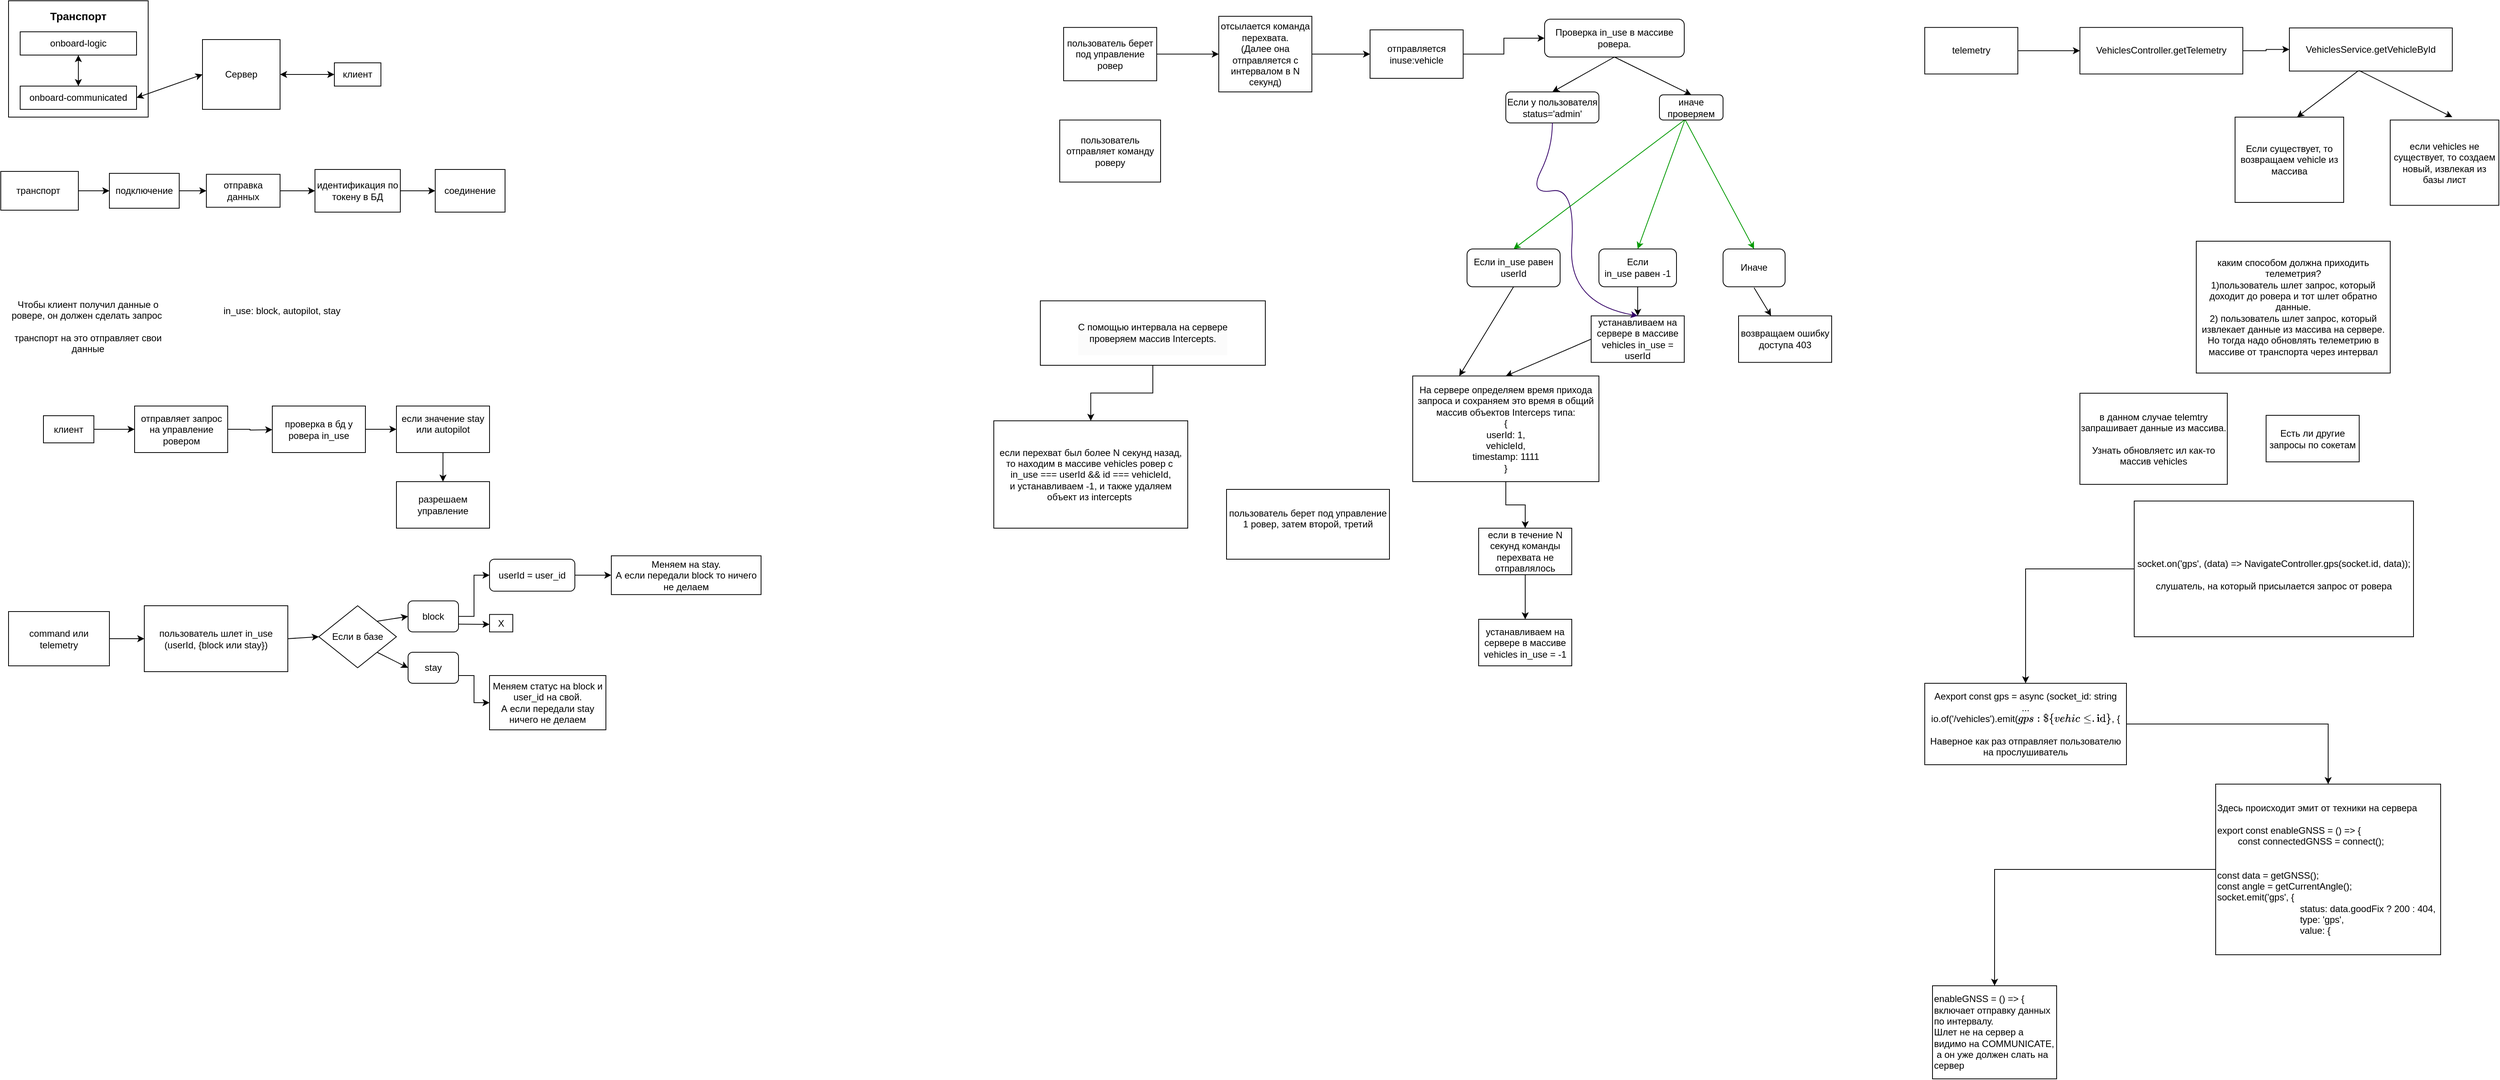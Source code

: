 <mxfile version="24.2.1" type="github">
  <diagram name="Страница — 1" id="PDdaQzykBOreic6AAFiH">
    <mxGraphModel dx="1593" dy="870" grid="1" gridSize="10" guides="1" tooltips="1" connect="1" arrows="1" fold="1" page="1" pageScale="1" pageWidth="827" pageHeight="1169" math="0" shadow="0">
      <root>
        <mxCell id="0" />
        <mxCell id="1" parent="0" />
        <mxCell id="KFAvze0ehvl6uoNBKwx2-3" value="" style="rounded=0;whiteSpace=wrap;html=1;" parent="1" vertex="1">
          <mxGeometry x="50" y="20" width="180" height="150" as="geometry" />
        </mxCell>
        <mxCell id="KFAvze0ehvl6uoNBKwx2-1" value="onboard-logic" style="rounded=0;whiteSpace=wrap;html=1;" parent="1" vertex="1">
          <mxGeometry x="65" y="60" width="150" height="30" as="geometry" />
        </mxCell>
        <mxCell id="KFAvze0ehvl6uoNBKwx2-2" value="onboard-communicated" style="rounded=0;whiteSpace=wrap;html=1;" parent="1" vertex="1">
          <mxGeometry x="65" y="130" width="150" height="30" as="geometry" />
        </mxCell>
        <mxCell id="KFAvze0ehvl6uoNBKwx2-5" value="" style="endArrow=classic;startArrow=classic;html=1;rounded=0;entryX=0.5;entryY=1;entryDx=0;entryDy=0;exitX=0.5;exitY=0;exitDx=0;exitDy=0;" parent="1" source="KFAvze0ehvl6uoNBKwx2-2" target="KFAvze0ehvl6uoNBKwx2-1" edge="1">
          <mxGeometry width="50" height="50" relative="1" as="geometry">
            <mxPoint x="360" y="230" as="sourcePoint" />
            <mxPoint x="410" y="180" as="targetPoint" />
          </mxGeometry>
        </mxCell>
        <mxCell id="KFAvze0ehvl6uoNBKwx2-7" value="Сервер" style="rounded=0;whiteSpace=wrap;html=1;" parent="1" vertex="1">
          <mxGeometry x="300" y="70" width="100" height="90" as="geometry" />
        </mxCell>
        <mxCell id="KFAvze0ehvl6uoNBKwx2-8" value="клиент" style="whiteSpace=wrap;html=1;rounded=0;" parent="1" vertex="1">
          <mxGeometry x="470" y="100" width="60" height="30" as="geometry" />
        </mxCell>
        <mxCell id="KFAvze0ehvl6uoNBKwx2-11" value="" style="endArrow=classic;startArrow=classic;html=1;rounded=0;entryX=0;entryY=0.5;entryDx=0;entryDy=0;exitX=1;exitY=0.5;exitDx=0;exitDy=0;" parent="1" source="KFAvze0ehvl6uoNBKwx2-7" target="KFAvze0ehvl6uoNBKwx2-8" edge="1">
          <mxGeometry width="50" height="50" relative="1" as="geometry">
            <mxPoint x="360" y="230" as="sourcePoint" />
            <mxPoint x="410" y="180" as="targetPoint" />
          </mxGeometry>
        </mxCell>
        <mxCell id="KFAvze0ehvl6uoNBKwx2-12" value="" style="endArrow=classic;startArrow=classic;html=1;rounded=0;exitX=1;exitY=0.5;exitDx=0;exitDy=0;entryX=0;entryY=0.5;entryDx=0;entryDy=0;" parent="1" source="KFAvze0ehvl6uoNBKwx2-2" target="KFAvze0ehvl6uoNBKwx2-7" edge="1">
          <mxGeometry width="50" height="50" relative="1" as="geometry">
            <mxPoint x="360" y="230" as="sourcePoint" />
            <mxPoint x="410" y="180" as="targetPoint" />
          </mxGeometry>
        </mxCell>
        <mxCell id="KFAvze0ehvl6uoNBKwx2-16" value="" style="edgeStyle=orthogonalEdgeStyle;rounded=0;orthogonalLoop=1;jettySize=auto;html=1;" parent="1" source="KFAvze0ehvl6uoNBKwx2-13" target="KFAvze0ehvl6uoNBKwx2-15" edge="1">
          <mxGeometry relative="1" as="geometry" />
        </mxCell>
        <mxCell id="KFAvze0ehvl6uoNBKwx2-13" value="транспорт&amp;nbsp;" style="rounded=0;whiteSpace=wrap;html=1;" parent="1" vertex="1">
          <mxGeometry x="40" y="240" width="100" height="50" as="geometry" />
        </mxCell>
        <mxCell id="KFAvze0ehvl6uoNBKwx2-14" value="Транспорт" style="text;html=1;align=center;verticalAlign=middle;whiteSpace=wrap;rounded=0;fontStyle=1;fontSize=14;" parent="1" vertex="1">
          <mxGeometry x="105" y="25" width="70" height="30" as="geometry" />
        </mxCell>
        <mxCell id="KFAvze0ehvl6uoNBKwx2-18" value="" style="edgeStyle=orthogonalEdgeStyle;rounded=0;orthogonalLoop=1;jettySize=auto;html=1;" parent="1" source="KFAvze0ehvl6uoNBKwx2-15" target="KFAvze0ehvl6uoNBKwx2-17" edge="1">
          <mxGeometry relative="1" as="geometry" />
        </mxCell>
        <mxCell id="KFAvze0ehvl6uoNBKwx2-15" value="подключение" style="whiteSpace=wrap;html=1;rounded=0;" parent="1" vertex="1">
          <mxGeometry x="180" y="242.5" width="90" height="45" as="geometry" />
        </mxCell>
        <mxCell id="KFAvze0ehvl6uoNBKwx2-20" value="" style="edgeStyle=orthogonalEdgeStyle;rounded=0;orthogonalLoop=1;jettySize=auto;html=1;" parent="1" source="KFAvze0ehvl6uoNBKwx2-17" target="KFAvze0ehvl6uoNBKwx2-19" edge="1">
          <mxGeometry relative="1" as="geometry" />
        </mxCell>
        <mxCell id="KFAvze0ehvl6uoNBKwx2-17" value="отправка данных" style="whiteSpace=wrap;html=1;rounded=0;" parent="1" vertex="1">
          <mxGeometry x="305" y="243.75" width="95" height="42.5" as="geometry" />
        </mxCell>
        <mxCell id="KFAvze0ehvl6uoNBKwx2-22" value="" style="edgeStyle=orthogonalEdgeStyle;rounded=0;orthogonalLoop=1;jettySize=auto;html=1;" parent="1" source="KFAvze0ehvl6uoNBKwx2-19" target="KFAvze0ehvl6uoNBKwx2-21" edge="1">
          <mxGeometry relative="1" as="geometry" />
        </mxCell>
        <mxCell id="KFAvze0ehvl6uoNBKwx2-19" value="идентификация по токену в БД" style="whiteSpace=wrap;html=1;rounded=0;" parent="1" vertex="1">
          <mxGeometry x="445" y="237.5" width="110" height="55" as="geometry" />
        </mxCell>
        <mxCell id="KFAvze0ehvl6uoNBKwx2-21" value="соединение" style="whiteSpace=wrap;html=1;rounded=0;" parent="1" vertex="1">
          <mxGeometry x="600" y="237.5" width="90" height="55" as="geometry" />
        </mxCell>
        <mxCell id="KFAvze0ehvl6uoNBKwx2-24" value="Чтобы клиент получил данные о ровере, он должен сделать запрос&amp;nbsp;&lt;div&gt;&lt;br&gt;&lt;/div&gt;&lt;div&gt;транспорт на это отправляет свои данные&lt;/div&gt;" style="text;html=1;align=center;verticalAlign=middle;whiteSpace=wrap;rounded=0;" parent="1" vertex="1">
          <mxGeometry x="40" y="390" width="225" height="100" as="geometry" />
        </mxCell>
        <mxCell id="KFAvze0ehvl6uoNBKwx2-27" value="in_use: block, autopilot, stay" style="text;html=1;align=center;verticalAlign=middle;whiteSpace=wrap;rounded=0;" parent="1" vertex="1">
          <mxGeometry x="280" y="400" width="245" height="40" as="geometry" />
        </mxCell>
        <mxCell id="KFAvze0ehvl6uoNBKwx2-32" value="" style="edgeStyle=orthogonalEdgeStyle;rounded=0;orthogonalLoop=1;jettySize=auto;html=1;" parent="1" source="KFAvze0ehvl6uoNBKwx2-30" target="KFAvze0ehvl6uoNBKwx2-31" edge="1">
          <mxGeometry relative="1" as="geometry" />
        </mxCell>
        <mxCell id="KFAvze0ehvl6uoNBKwx2-30" value="клиент" style="rounded=0;whiteSpace=wrap;html=1;" parent="1" vertex="1">
          <mxGeometry x="95" y="555" width="65" height="35" as="geometry" />
        </mxCell>
        <mxCell id="KFAvze0ehvl6uoNBKwx2-36" value="" style="edgeStyle=orthogonalEdgeStyle;rounded=0;orthogonalLoop=1;jettySize=auto;html=1;" parent="1" source="KFAvze0ehvl6uoNBKwx2-31" edge="1">
          <mxGeometry relative="1" as="geometry">
            <mxPoint x="390" y="573" as="targetPoint" />
          </mxGeometry>
        </mxCell>
        <mxCell id="KFAvze0ehvl6uoNBKwx2-31" value="отправляет запрос на управление ровером" style="whiteSpace=wrap;html=1;rounded=0;" parent="1" vertex="1">
          <mxGeometry x="212.5" y="542.5" width="120" height="60" as="geometry" />
        </mxCell>
        <mxCell id="KFAvze0ehvl6uoNBKwx2-38" value="" style="edgeStyle=orthogonalEdgeStyle;rounded=0;orthogonalLoop=1;jettySize=auto;html=1;" parent="1" source="KFAvze0ehvl6uoNBKwx2-37" edge="1">
          <mxGeometry relative="1" as="geometry">
            <mxPoint x="550" y="572.5" as="targetPoint" />
          </mxGeometry>
        </mxCell>
        <mxCell id="KFAvze0ehvl6uoNBKwx2-37" value="проверка в бд у ровера in_use" style="whiteSpace=wrap;html=1;rounded=0;" parent="1" vertex="1">
          <mxGeometry x="390" y="542.5" width="120" height="60" as="geometry" />
        </mxCell>
        <mxCell id="KFAvze0ehvl6uoNBKwx2-41" value="" style="edgeStyle=orthogonalEdgeStyle;rounded=0;orthogonalLoop=1;jettySize=auto;html=1;" parent="1" source="KFAvze0ehvl6uoNBKwx2-39" target="KFAvze0ehvl6uoNBKwx2-40" edge="1">
          <mxGeometry relative="1" as="geometry" />
        </mxCell>
        <mxCell id="KFAvze0ehvl6uoNBKwx2-39" value="&#xa;&lt;span style=&quot;color: rgb(0, 0, 0); font-family: Helvetica; font-size: 12px; font-style: normal; font-variant-ligatures: normal; font-variant-caps: normal; font-weight: 400; letter-spacing: normal; orphans: 2; text-align: center; text-indent: 0px; text-transform: none; widows: 2; word-spacing: 0px; -webkit-text-stroke-width: 0px; white-space: normal; background-color: rgb(251, 251, 251); text-decoration-thickness: initial; text-decoration-style: initial; text-decoration-color: initial; display: inline !important; float: none;&quot;&gt;если значение stay или autopilot&lt;/span&gt;&#xa;&#xa;" style="rounded=0;whiteSpace=wrap;html=1;" parent="1" vertex="1">
          <mxGeometry x="550" y="542.5" width="120" height="60" as="geometry" />
        </mxCell>
        <mxCell id="KFAvze0ehvl6uoNBKwx2-40" value="разрешаем управление" style="whiteSpace=wrap;html=1;rounded=0;" parent="1" vertex="1">
          <mxGeometry x="550" y="640" width="120" height="60" as="geometry" />
        </mxCell>
        <mxCell id="KFAvze0ehvl6uoNBKwx2-45" value="" style="edgeStyle=orthogonalEdgeStyle;rounded=0;orthogonalLoop=1;jettySize=auto;html=1;" parent="1" source="KFAvze0ehvl6uoNBKwx2-43" target="KFAvze0ehvl6uoNBKwx2-44" edge="1">
          <mxGeometry relative="1" as="geometry" />
        </mxCell>
        <mxCell id="KFAvze0ehvl6uoNBKwx2-43" value="command или telemetry" style="rounded=0;whiteSpace=wrap;html=1;" parent="1" vertex="1">
          <mxGeometry x="50" y="807.5" width="130" height="70" as="geometry" />
        </mxCell>
        <mxCell id="KFAvze0ehvl6uoNBKwx2-44" value="пользователь шлет in_use (userId, {block или stay})" style="whiteSpace=wrap;html=1;rounded=0;" parent="1" vertex="1">
          <mxGeometry x="225" y="800" width="185" height="85" as="geometry" />
        </mxCell>
        <mxCell id="KFAvze0ehvl6uoNBKwx2-47" value="stay" style="rounded=1;whiteSpace=wrap;html=1;" parent="1" vertex="1">
          <mxGeometry x="565" y="860" width="65" height="40" as="geometry" />
        </mxCell>
        <mxCell id="KFAvze0ehvl6uoNBKwx2-55" style="edgeStyle=orthogonalEdgeStyle;rounded=0;orthogonalLoop=1;jettySize=auto;html=1;entryX=0;entryY=0.5;entryDx=0;entryDy=0;" parent="1" source="KFAvze0ehvl6uoNBKwx2-48" target="KFAvze0ehvl6uoNBKwx2-62" edge="1">
          <mxGeometry relative="1" as="geometry">
            <mxPoint x="660" y="813.75" as="targetPoint" />
          </mxGeometry>
        </mxCell>
        <mxCell id="KFAvze0ehvl6uoNBKwx2-48" value="block" style="rounded=1;whiteSpace=wrap;html=1;" parent="1" vertex="1">
          <mxGeometry x="565" y="793.75" width="65" height="40" as="geometry" />
        </mxCell>
        <mxCell id="KFAvze0ehvl6uoNBKwx2-50" value="" style="endArrow=classic;html=1;rounded=0;entryX=0;entryY=0.5;entryDx=0;entryDy=0;exitX=1;exitY=0;exitDx=0;exitDy=0;" parent="1" source="KFAvze0ehvl6uoNBKwx2-60" target="KFAvze0ehvl6uoNBKwx2-48" edge="1">
          <mxGeometry width="50" height="50" relative="1" as="geometry">
            <mxPoint x="520" y="790" as="sourcePoint" />
            <mxPoint x="520" y="921.25" as="targetPoint" />
          </mxGeometry>
        </mxCell>
        <mxCell id="KFAvze0ehvl6uoNBKwx2-51" value="" style="endArrow=classic;html=1;rounded=0;entryX=0;entryY=0.5;entryDx=0;entryDy=0;exitX=1;exitY=1;exitDx=0;exitDy=0;" parent="1" source="KFAvze0ehvl6uoNBKwx2-60" target="KFAvze0ehvl6uoNBKwx2-47" edge="1">
          <mxGeometry width="50" height="50" relative="1" as="geometry">
            <mxPoint x="530" y="841.25" as="sourcePoint" />
            <mxPoint x="575" y="824.25" as="targetPoint" />
          </mxGeometry>
        </mxCell>
        <mxCell id="KFAvze0ehvl6uoNBKwx2-57" value="Меняем статус на block и user_id на свой.&lt;div&gt;А если передали stay ничего не делаем&lt;/div&gt;" style="rounded=0;whiteSpace=wrap;html=1;" parent="1" vertex="1">
          <mxGeometry x="670" y="890" width="150" height="70" as="geometry" />
        </mxCell>
        <mxCell id="KFAvze0ehvl6uoNBKwx2-58" style="edgeStyle=orthogonalEdgeStyle;rounded=0;orthogonalLoop=1;jettySize=auto;html=1;entryX=0;entryY=0.5;entryDx=0;entryDy=0;exitX=1;exitY=0.75;exitDx=0;exitDy=0;" parent="1" source="KFAvze0ehvl6uoNBKwx2-47" target="KFAvze0ehvl6uoNBKwx2-57" edge="1">
          <mxGeometry relative="1" as="geometry">
            <mxPoint x="710" y="880" as="sourcePoint" />
          </mxGeometry>
        </mxCell>
        <mxCell id="KFAvze0ehvl6uoNBKwx2-60" value="Если в базе" style="rhombus;whiteSpace=wrap;html=1;" parent="1" vertex="1">
          <mxGeometry x="450" y="800" width="100" height="80" as="geometry" />
        </mxCell>
        <mxCell id="KFAvze0ehvl6uoNBKwx2-61" value="" style="endArrow=classic;html=1;rounded=0;exitX=1;exitY=0.5;exitDx=0;exitDy=0;entryX=0;entryY=0.5;entryDx=0;entryDy=0;" parent="1" source="KFAvze0ehvl6uoNBKwx2-44" target="KFAvze0ehvl6uoNBKwx2-60" edge="1">
          <mxGeometry width="50" height="50" relative="1" as="geometry">
            <mxPoint x="500" y="880" as="sourcePoint" />
            <mxPoint x="550" y="830" as="targetPoint" />
          </mxGeometry>
        </mxCell>
        <mxCell id="KFAvze0ehvl6uoNBKwx2-72" value="" style="edgeStyle=orthogonalEdgeStyle;rounded=0;orthogonalLoop=1;jettySize=auto;html=1;" parent="1" source="KFAvze0ehvl6uoNBKwx2-62" target="KFAvze0ehvl6uoNBKwx2-71" edge="1">
          <mxGeometry relative="1" as="geometry" />
        </mxCell>
        <mxCell id="KFAvze0ehvl6uoNBKwx2-62" value="userId = user_id" style="rounded=1;whiteSpace=wrap;html=1;" parent="1" vertex="1">
          <mxGeometry x="670" y="740" width="110" height="41.25" as="geometry" />
        </mxCell>
        <mxCell id="KFAvze0ehvl6uoNBKwx2-67" value="" style="endArrow=classic;html=1;rounded=0;exitX=1;exitY=0.75;exitDx=0;exitDy=0;" parent="1" source="KFAvze0ehvl6uoNBKwx2-48" edge="1">
          <mxGeometry width="50" height="50" relative="1" as="geometry">
            <mxPoint x="500" y="880" as="sourcePoint" />
            <mxPoint x="670" y="824" as="targetPoint" />
          </mxGeometry>
        </mxCell>
        <mxCell id="KFAvze0ehvl6uoNBKwx2-68" value="X" style="rounded=0;whiteSpace=wrap;html=1;" parent="1" vertex="1">
          <mxGeometry x="670" y="811.25" width="30" height="22.5" as="geometry" />
        </mxCell>
        <mxCell id="KFAvze0ehvl6uoNBKwx2-71" value="Меняем на stay.&lt;div&gt;А если передали block то ничего не делаем&lt;/div&gt;" style="rounded=0;whiteSpace=wrap;html=1;" parent="1" vertex="1">
          <mxGeometry x="827" y="735.63" width="193" height="50" as="geometry" />
        </mxCell>
        <mxCell id="9auZhLa56EZGkthZAqke-3" value="" style="edgeStyle=orthogonalEdgeStyle;rounded=0;orthogonalLoop=1;jettySize=auto;html=1;entryX=0;entryY=0.5;entryDx=0;entryDy=0;" parent="1" source="9auZhLa56EZGkthZAqke-1" target="9auZhLa56EZGkthZAqke-12" edge="1">
          <mxGeometry relative="1" as="geometry">
            <mxPoint x="1560" y="32.5" as="targetPoint" />
          </mxGeometry>
        </mxCell>
        <mxCell id="9auZhLa56EZGkthZAqke-1" value="пользователь берет под управление ровер" style="rounded=0;whiteSpace=wrap;html=1;" parent="1" vertex="1">
          <mxGeometry x="1410" y="54.38" width="120" height="68.75" as="geometry" />
        </mxCell>
        <mxCell id="9auZhLa56EZGkthZAqke-5" value="" style="edgeStyle=orthogonalEdgeStyle;rounded=0;orthogonalLoop=1;jettySize=auto;html=1;" parent="1" source="9auZhLa56EZGkthZAqke-2" target="9auZhLa56EZGkthZAqke-15" edge="1">
          <mxGeometry relative="1" as="geometry">
            <mxPoint x="1970" y="88.5" as="targetPoint" />
          </mxGeometry>
        </mxCell>
        <mxCell id="9auZhLa56EZGkthZAqke-2" value="отправляется inuse:vehicle" style="whiteSpace=wrap;html=1;rounded=0;" parent="1" vertex="1">
          <mxGeometry x="1805" y="57.5" width="120" height="62.5" as="geometry" />
        </mxCell>
        <mxCell id="9auZhLa56EZGkthZAqke-12" value="отсылается команда перехвата.&lt;div&gt;(Далее она отправляется с интервалом&amp;nbsp;&lt;span style=&quot;background-color: initial;&quot;&gt;в N секунд&lt;/span&gt;&lt;span style=&quot;background-color: initial;&quot;&gt;)&lt;/span&gt;&lt;/div&gt;" style="rounded=0;whiteSpace=wrap;html=1;" parent="1" vertex="1">
          <mxGeometry x="1610" y="40" width="120" height="97.5" as="geometry" />
        </mxCell>
        <mxCell id="9auZhLa56EZGkthZAqke-14" value="" style="endArrow=classic;html=1;rounded=0;exitX=1;exitY=0.5;exitDx=0;exitDy=0;entryX=0;entryY=0.5;entryDx=0;entryDy=0;" parent="1" source="9auZhLa56EZGkthZAqke-12" target="9auZhLa56EZGkthZAqke-2" edge="1">
          <mxGeometry width="50" height="50" relative="1" as="geometry">
            <mxPoint x="1920" y="342.5" as="sourcePoint" />
            <mxPoint x="1970" y="292.5" as="targetPoint" />
          </mxGeometry>
        </mxCell>
        <mxCell id="9auZhLa56EZGkthZAqke-15" value="Проверка in_use в массиве ровера." style="rounded=1;whiteSpace=wrap;html=1;" parent="1" vertex="1">
          <mxGeometry x="2030" y="43.75" width="180" height="48.75" as="geometry" />
        </mxCell>
        <mxCell id="9auZhLa56EZGkthZAqke-16" value="Иначе" style="rounded=1;whiteSpace=wrap;html=1;" parent="1" vertex="1">
          <mxGeometry x="2260" y="340" width="80" height="48.75" as="geometry" />
        </mxCell>
        <mxCell id="9auZhLa56EZGkthZAqke-17" value="Если in_use равен userId" style="rounded=1;whiteSpace=wrap;html=1;" parent="1" vertex="1">
          <mxGeometry x="1930" y="340" width="120" height="48.75" as="geometry" />
        </mxCell>
        <mxCell id="9auZhLa56EZGkthZAqke-18" value="Если in_use&amp;nbsp;равен -1" style="rounded=1;whiteSpace=wrap;html=1;" parent="1" vertex="1">
          <mxGeometry x="2100" y="340" width="100" height="48.75" as="geometry" />
        </mxCell>
        <mxCell id="9auZhLa56EZGkthZAqke-20" value="" style="endArrow=classic;html=1;rounded=0;entryX=0.5;entryY=0;entryDx=0;entryDy=0;exitX=0.402;exitY=0.985;exitDx=0;exitDy=0;exitPerimeter=0;strokeColor=#009900;" parent="1" source="9auZhLa56EZGkthZAqke-41" target="9auZhLa56EZGkthZAqke-18" edge="1">
          <mxGeometry width="50" height="50" relative="1" as="geometry">
            <mxPoint x="2130" y="270" as="sourcePoint" />
            <mxPoint x="1970" y="432.5" as="targetPoint" />
          </mxGeometry>
        </mxCell>
        <mxCell id="9auZhLa56EZGkthZAqke-21" value="" style="endArrow=classic;html=1;rounded=0;entryX=0.5;entryY=0;entryDx=0;entryDy=0;exitX=0.39;exitY=0.923;exitDx=0;exitDy=0;exitPerimeter=0;strokeColor=#009900;" parent="1" source="9auZhLa56EZGkthZAqke-41" target="9auZhLa56EZGkthZAqke-16" edge="1">
          <mxGeometry width="50" height="50" relative="1" as="geometry">
            <mxPoint x="2190" y="280" as="sourcePoint" />
            <mxPoint x="2140" y="302.5" as="targetPoint" />
          </mxGeometry>
        </mxCell>
        <mxCell id="9auZhLa56EZGkthZAqke-22" value="" style="endArrow=classic;html=1;rounded=0;entryX=0.5;entryY=0;entryDx=0;entryDy=0;exitX=0.402;exitY=0.985;exitDx=0;exitDy=0;exitPerimeter=0;strokeColor=#009900;" parent="1" source="9auZhLa56EZGkthZAqke-41" target="9auZhLa56EZGkthZAqke-17" edge="1">
          <mxGeometry width="50" height="50" relative="1" as="geometry">
            <mxPoint x="2060" y="280" as="sourcePoint" />
            <mxPoint x="2250" y="302.5" as="targetPoint" />
          </mxGeometry>
        </mxCell>
        <mxCell id="9auZhLa56EZGkthZAqke-24" value="" style="endArrow=classic;html=1;rounded=0;" parent="1" target="9auZhLa56EZGkthZAqke-25" edge="1">
          <mxGeometry width="50" height="50" relative="1" as="geometry">
            <mxPoint x="2300" y="390" as="sourcePoint" />
            <mxPoint x="2300" y="460" as="targetPoint" />
          </mxGeometry>
        </mxCell>
        <mxCell id="9auZhLa56EZGkthZAqke-25" value="возвращаем ошибку доступа 403" style="rounded=0;whiteSpace=wrap;html=1;" parent="1" vertex="1">
          <mxGeometry x="2280" y="426.25" width="120" height="60" as="geometry" />
        </mxCell>
        <mxCell id="9auZhLa56EZGkthZAqke-26" value="" style="endArrow=classic;html=1;rounded=0;" parent="1" target="9auZhLa56EZGkthZAqke-27" edge="1">
          <mxGeometry width="50" height="50" relative="1" as="geometry">
            <mxPoint x="2150" y="388.75" as="sourcePoint" />
            <mxPoint x="2150" y="458.75" as="targetPoint" />
          </mxGeometry>
        </mxCell>
        <mxCell id="9auZhLa56EZGkthZAqke-27" value="устанавливаем на сервере в массиве vehicles in_use = userId" style="rounded=0;whiteSpace=wrap;html=1;" parent="1" vertex="1">
          <mxGeometry x="2090" y="426.25" width="120" height="60" as="geometry" />
        </mxCell>
        <mxCell id="9auZhLa56EZGkthZAqke-29" value="" style="endArrow=classic;html=1;rounded=0;exitX=0;exitY=0.5;exitDx=0;exitDy=0;entryX=0.5;entryY=0;entryDx=0;entryDy=0;" parent="1" source="9auZhLa56EZGkthZAqke-27" target="9auZhLa56EZGkthZAqke-46" edge="1">
          <mxGeometry width="50" height="50" relative="1" as="geometry">
            <mxPoint x="1990" y="490" as="sourcePoint" />
            <mxPoint x="2038.611" y="502.5" as="targetPoint" />
          </mxGeometry>
        </mxCell>
        <mxCell id="9auZhLa56EZGkthZAqke-33" value="" style="edgeStyle=orthogonalEdgeStyle;rounded=0;orthogonalLoop=1;jettySize=auto;html=1;exitX=0.5;exitY=1;exitDx=0;exitDy=0;" parent="1" source="9auZhLa56EZGkthZAqke-46" target="9auZhLa56EZGkthZAqke-32" edge="1">
          <mxGeometry relative="1" as="geometry">
            <mxPoint x="1990" y="590" as="sourcePoint" />
          </mxGeometry>
        </mxCell>
        <mxCell id="9auZhLa56EZGkthZAqke-31" value="" style="endArrow=classic;html=1;rounded=0;exitX=0.5;exitY=1;exitDx=0;exitDy=0;entryX=0.25;entryY=0;entryDx=0;entryDy=0;" parent="1" source="9auZhLa56EZGkthZAqke-17" target="9auZhLa56EZGkthZAqke-46" edge="1">
          <mxGeometry width="50" height="50" relative="1" as="geometry">
            <mxPoint x="2100" y="466" as="sourcePoint" />
            <mxPoint x="1960" y="470" as="targetPoint" />
          </mxGeometry>
        </mxCell>
        <mxCell id="9auZhLa56EZGkthZAqke-35" value="" style="edgeStyle=orthogonalEdgeStyle;rounded=0;orthogonalLoop=1;jettySize=auto;html=1;entryX=0.5;entryY=0;entryDx=0;entryDy=0;" parent="1" source="9auZhLa56EZGkthZAqke-32" target="9auZhLa56EZGkthZAqke-34" edge="1">
          <mxGeometry relative="1" as="geometry">
            <mxPoint x="1990" y="820" as="targetPoint" />
          </mxGeometry>
        </mxCell>
        <mxCell id="9auZhLa56EZGkthZAqke-32" value="если в течение N секунд команды перехвата не отправлялось" style="whiteSpace=wrap;html=1;rounded=0;" parent="1" vertex="1">
          <mxGeometry x="1945" y="700" width="120" height="60" as="geometry" />
        </mxCell>
        <mxCell id="9auZhLa56EZGkthZAqke-34" value="устанавливаем на сервере в массиве vehicles in_use = -1" style="whiteSpace=wrap;html=1;rounded=0;" parent="1" vertex="1">
          <mxGeometry x="1945" y="817.5" width="120" height="60" as="geometry" />
        </mxCell>
        <mxCell id="9auZhLa56EZGkthZAqke-40" value="Если у пользователя status=&#39;admin&#39;" style="rounded=1;whiteSpace=wrap;html=1;" parent="1" vertex="1">
          <mxGeometry x="1980" y="137.5" width="120" height="40" as="geometry" />
        </mxCell>
        <mxCell id="9auZhLa56EZGkthZAqke-41" value="иначе&lt;br&gt;проверяем" style="rounded=1;whiteSpace=wrap;html=1;" parent="1" vertex="1">
          <mxGeometry x="2178" y="141.25" width="82" height="32.5" as="geometry" />
        </mxCell>
        <mxCell id="9auZhLa56EZGkthZAqke-42" value="" style="curved=1;endArrow=classic;html=1;rounded=0;exitX=0.5;exitY=1;exitDx=0;exitDy=0;entryX=0.5;entryY=0;entryDx=0;entryDy=0;strokeColor=#330066;" parent="1" source="9auZhLa56EZGkthZAqke-40" target="9auZhLa56EZGkthZAqke-27" edge="1">
          <mxGeometry width="50" height="50" relative="1" as="geometry">
            <mxPoint x="2120" y="250" as="sourcePoint" />
            <mxPoint x="2170" y="200" as="targetPoint" />
            <Array as="points">
              <mxPoint x="2040" y="210" />
              <mxPoint x="2010" y="270" />
              <mxPoint x="2070" y="260" />
              <mxPoint x="2060" y="410" />
            </Array>
          </mxGeometry>
        </mxCell>
        <mxCell id="9auZhLa56EZGkthZAqke-43" value="" style="endArrow=classic;html=1;rounded=0;entryX=0.5;entryY=0;entryDx=0;entryDy=0;" parent="1" target="9auZhLa56EZGkthZAqke-41" edge="1">
          <mxGeometry width="50" height="50" relative="1" as="geometry">
            <mxPoint x="2120" y="92.5" as="sourcePoint" />
            <mxPoint x="2140" y="162.5" as="targetPoint" />
          </mxGeometry>
        </mxCell>
        <mxCell id="9auZhLa56EZGkthZAqke-44" value="" style="endArrow=classic;html=1;rounded=0;entryX=0.5;entryY=0;entryDx=0;entryDy=0;exitX=0.5;exitY=1;exitDx=0;exitDy=0;" parent="1" source="9auZhLa56EZGkthZAqke-15" target="9auZhLa56EZGkthZAqke-40" edge="1">
          <mxGeometry width="50" height="50" relative="1" as="geometry">
            <mxPoint x="2130" y="102.5" as="sourcePoint" />
            <mxPoint x="2229" y="151" as="targetPoint" />
          </mxGeometry>
        </mxCell>
        <mxCell id="9auZhLa56EZGkthZAqke-45" value="пользователь отправляет команду роверу" style="rounded=0;whiteSpace=wrap;html=1;" parent="1" vertex="1">
          <mxGeometry x="1405" y="173.75" width="130" height="80" as="geometry" />
        </mxCell>
        <mxCell id="9auZhLa56EZGkthZAqke-46" value="&lt;div&gt;На сервере определяем время прихода запроса и сохраняем это время в общий массив объектов Interceps типа:&lt;/div&gt;&lt;div&gt;&lt;div&gt;{&lt;/div&gt;&lt;div&gt;userId: 1,&lt;/div&gt;&lt;div&gt;vehicleId,&lt;/div&gt;&lt;div&gt;timestamp: 1111&lt;/div&gt;&lt;div&gt;}&lt;/div&gt;&lt;/div&gt;" style="rounded=0;whiteSpace=wrap;html=1;" parent="1" vertex="1">
          <mxGeometry x="1860" y="503.75" width="240" height="136.25" as="geometry" />
        </mxCell>
        <mxCell id="9auZhLa56EZGkthZAqke-51" value="" style="edgeStyle=orthogonalEdgeStyle;rounded=0;orthogonalLoop=1;jettySize=auto;html=1;" parent="1" source="9auZhLa56EZGkthZAqke-48" target="9auZhLa56EZGkthZAqke-50" edge="1">
          <mxGeometry relative="1" as="geometry" />
        </mxCell>
        <mxCell id="9auZhLa56EZGkthZAqke-48" value="&lt;br&gt;&lt;span style=&quot;color: rgb(0, 0, 0); font-family: Helvetica; font-size: 12px; font-style: normal; font-variant-ligatures: normal; font-variant-caps: normal; font-weight: 400; letter-spacing: normal; orphans: 2; text-indent: 0px; text-transform: none; widows: 2; word-spacing: 0px; -webkit-text-stroke-width: 0px; white-space: normal; text-decoration-thickness: initial; text-decoration-style: initial; text-decoration-color: initial; text-align: center; background-color: rgb(251, 251, 251); float: none; display: inline !important;&quot;&gt;С помощью интервала на сервере&lt;/span&gt;&lt;div style=&quot;color: rgb(0, 0, 0); font-family: Helvetica; font-size: 12px; font-style: normal; font-variant-ligatures: normal; font-variant-caps: normal; font-weight: 400; letter-spacing: normal; orphans: 2; text-indent: 0px; text-transform: none; widows: 2; word-spacing: 0px; -webkit-text-stroke-width: 0px; white-space: normal; text-decoration-thickness: initial; text-decoration-style: initial; text-decoration-color: initial; text-align: center; background-color: rgb(251, 251, 251);&quot;&gt;проверяем массив&amp;nbsp;&lt;span style=&quot;background-color: initial;&quot;&gt;Intercepts.&lt;/span&gt;&lt;/div&gt;&lt;div style=&quot;color: rgb(0, 0, 0); font-family: Helvetica; font-size: 12px; font-style: normal; font-variant-ligatures: normal; font-variant-caps: normal; font-weight: 400; letter-spacing: normal; orphans: 2; text-indent: 0px; text-transform: none; widows: 2; word-spacing: 0px; -webkit-text-stroke-width: 0px; white-space: normal; text-decoration-thickness: initial; text-decoration-style: initial; text-decoration-color: initial; text-align: center; background-color: rgb(251, 251, 251);&quot;&gt;&lt;span style=&quot;background-color: initial;&quot;&gt;&lt;br&gt;&lt;/span&gt;&lt;/div&gt;" style="rounded=0;whiteSpace=wrap;html=1;" parent="1" vertex="1">
          <mxGeometry x="1380" y="406.87" width="290" height="83.13" as="geometry" />
        </mxCell>
        <mxCell id="9auZhLa56EZGkthZAqke-50" value="если перехват был более N секунд назад, то находим в массиве vehicles ровер с&amp;nbsp;&lt;div&gt;in_use === userId &amp;amp;&amp;amp; id === vehicleId,&lt;/div&gt;&lt;div&gt;и устанавливаем -1, и также удаляем объект из intercepts&lt;span style=&quot;background-color: initial;&quot;&gt;&amp;nbsp;&lt;/span&gt;&lt;/div&gt;" style="whiteSpace=wrap;html=1;rounded=0;" parent="1" vertex="1">
          <mxGeometry x="1320" y="561.57" width="250" height="138.43" as="geometry" />
        </mxCell>
        <mxCell id="9auZhLa56EZGkthZAqke-52" value="пользователь берет под управление 1 ровер, затем второй, третий&lt;div&gt;&lt;br&gt;&lt;/div&gt;" style="rounded=0;whiteSpace=wrap;html=1;" parent="1" vertex="1">
          <mxGeometry x="1620" y="650" width="210" height="90" as="geometry" />
        </mxCell>
        <mxCell id="dFtadkcdsyIqLcSveW0u-3" value="" style="edgeStyle=orthogonalEdgeStyle;rounded=0;orthogonalLoop=1;jettySize=auto;html=1;" edge="1" parent="1" source="dFtadkcdsyIqLcSveW0u-1" target="dFtadkcdsyIqLcSveW0u-2">
          <mxGeometry relative="1" as="geometry" />
        </mxCell>
        <mxCell id="dFtadkcdsyIqLcSveW0u-1" value="telemetry" style="rounded=0;whiteSpace=wrap;html=1;" vertex="1" parent="1">
          <mxGeometry x="2520" y="54.38" width="120" height="60" as="geometry" />
        </mxCell>
        <mxCell id="dFtadkcdsyIqLcSveW0u-5" value="" style="edgeStyle=orthogonalEdgeStyle;rounded=0;orthogonalLoop=1;jettySize=auto;html=1;" edge="1" parent="1" source="dFtadkcdsyIqLcSveW0u-2" target="dFtadkcdsyIqLcSveW0u-4">
          <mxGeometry relative="1" as="geometry" />
        </mxCell>
        <mxCell id="dFtadkcdsyIqLcSveW0u-2" value="VehiclesController.getTelemetry" style="whiteSpace=wrap;html=1;rounded=0;" vertex="1" parent="1">
          <mxGeometry x="2720" y="54.38" width="210" height="60" as="geometry" />
        </mxCell>
        <mxCell id="dFtadkcdsyIqLcSveW0u-4" value="VehiclesService.getVehicleById" style="whiteSpace=wrap;html=1;rounded=0;" vertex="1" parent="1">
          <mxGeometry x="2990" y="55" width="210" height="55.62" as="geometry" />
        </mxCell>
        <mxCell id="dFtadkcdsyIqLcSveW0u-7" value="" style="endArrow=classic;html=1;rounded=0;exitX=0.425;exitY=0.989;exitDx=0;exitDy=0;exitPerimeter=0;" edge="1" parent="1" source="dFtadkcdsyIqLcSveW0u-4">
          <mxGeometry width="50" height="50" relative="1" as="geometry">
            <mxPoint x="3160" y="370" as="sourcePoint" />
            <mxPoint x="3000" y="170" as="targetPoint" />
          </mxGeometry>
        </mxCell>
        <mxCell id="dFtadkcdsyIqLcSveW0u-8" value="если vehicles не существует, то создаем новый, извлекая из базы лист" style="rounded=0;whiteSpace=wrap;html=1;" vertex="1" parent="1">
          <mxGeometry x="3120" y="173.75" width="140" height="110" as="geometry" />
        </mxCell>
        <mxCell id="dFtadkcdsyIqLcSveW0u-9" value="" style="endArrow=classic;html=1;rounded=0;" edge="1" parent="1">
          <mxGeometry width="50" height="50" relative="1" as="geometry">
            <mxPoint x="3080" y="110" as="sourcePoint" />
            <mxPoint x="3200" y="170" as="targetPoint" />
          </mxGeometry>
        </mxCell>
        <mxCell id="dFtadkcdsyIqLcSveW0u-16" value="Если существует, то возвращаем vehicle из массива" style="rounded=0;whiteSpace=wrap;html=1;" vertex="1" parent="1">
          <mxGeometry x="2920" y="170" width="140" height="110" as="geometry" />
        </mxCell>
        <mxCell id="dFtadkcdsyIqLcSveW0u-17" value="каким способом должна приходить телеметрия?&lt;div&gt;1)пользователь шлет запрос, который доходит до ровера и тот шлет обратно данные.&lt;/div&gt;&lt;div&gt;2) пользователь шлет запрос, который извлекает данные из массива на сервере.&lt;/div&gt;&lt;div&gt;Но тогда надо обновлять телеметрию в массиве от транспорта через интервал&lt;/div&gt;" style="rounded=0;whiteSpace=wrap;html=1;" vertex="1" parent="1">
          <mxGeometry x="2870" y="330" width="250" height="170" as="geometry" />
        </mxCell>
        <mxCell id="dFtadkcdsyIqLcSveW0u-18" value="в данном случае telemtry запрашивает данные из массива.&lt;div&gt;&lt;br&gt;&lt;/div&gt;&lt;div&gt;Узнать обновляетс ил как-то массив vehicles&lt;/div&gt;" style="rounded=0;whiteSpace=wrap;html=1;" vertex="1" parent="1">
          <mxGeometry x="2720" y="526" width="190" height="117.5" as="geometry" />
        </mxCell>
        <mxCell id="dFtadkcdsyIqLcSveW0u-19" value="Есть ли другие запросы по сокетам" style="rounded=0;whiteSpace=wrap;html=1;" vertex="1" parent="1">
          <mxGeometry x="2960" y="554.5" width="120" height="60" as="geometry" />
        </mxCell>
        <mxCell id="dFtadkcdsyIqLcSveW0u-26" style="edgeStyle=orthogonalEdgeStyle;rounded=0;orthogonalLoop=1;jettySize=auto;html=1;" edge="1" parent="1" source="dFtadkcdsyIqLcSveW0u-21" target="dFtadkcdsyIqLcSveW0u-22">
          <mxGeometry relative="1" as="geometry" />
        </mxCell>
        <mxCell id="dFtadkcdsyIqLcSveW0u-21" value="&lt;div&gt;&lt;br&gt;&lt;/div&gt;socket.on(&#39;gps&#39;, (data) =&amp;gt; NavigateController.gps(socket.id, data));&lt;div&gt;&lt;br&gt;&lt;/div&gt;&lt;div&gt;слушатель, на который присылается запрос от ровера&lt;/div&gt;" style="rounded=0;whiteSpace=wrap;html=1;" vertex="1" parent="1">
          <mxGeometry x="2790" y="665" width="360" height="175" as="geometry" />
        </mxCell>
        <mxCell id="dFtadkcdsyIqLcSveW0u-27" style="edgeStyle=orthogonalEdgeStyle;rounded=0;orthogonalLoop=1;jettySize=auto;html=1;entryX=0.5;entryY=0;entryDx=0;entryDy=0;" edge="1" parent="1" source="dFtadkcdsyIqLcSveW0u-22" target="dFtadkcdsyIqLcSveW0u-23">
          <mxGeometry relative="1" as="geometry" />
        </mxCell>
        <mxCell id="dFtadkcdsyIqLcSveW0u-22" value="&lt;div&gt;Аexport const gps = async (socket_id: string&lt;br&gt;&lt;/div&gt;&lt;div&gt;...&lt;/div&gt;io.of(&#39;/vehicles&#39;).emit(`gps:${vehicle.id}`, {&lt;div&gt;&lt;br&gt;&lt;/div&gt;&lt;div&gt;Наверное как раз отправляет пользователю на прослушиватель&lt;/div&gt;" style="rounded=0;whiteSpace=wrap;html=1;" vertex="1" parent="1">
          <mxGeometry x="2520" y="900" width="260" height="105" as="geometry" />
        </mxCell>
        <mxCell id="dFtadkcdsyIqLcSveW0u-29" value="" style="edgeStyle=orthogonalEdgeStyle;rounded=0;orthogonalLoop=1;jettySize=auto;html=1;" edge="1" parent="1" source="dFtadkcdsyIqLcSveW0u-23" target="dFtadkcdsyIqLcSveW0u-28">
          <mxGeometry relative="1" as="geometry" />
        </mxCell>
        <mxCell id="dFtadkcdsyIqLcSveW0u-23" value="&lt;div&gt;Здесь происходит эмит от техники на сервера&lt;/div&gt;&lt;div&gt;&lt;br&gt;&lt;/div&gt;&lt;div&gt;export const enableGNSS = () =&amp;gt; {&lt;/div&gt;&lt;div&gt;&lt;span style=&quot;white-space: normal;&quot;&gt;&lt;span style=&quot;white-space:pre&quot;&gt;&#x9;&lt;/span&gt;const connectedGNSS = connect();&lt;/span&gt;&lt;/div&gt;&lt;div&gt;&lt;span style=&quot;white-space: normal;&quot;&gt;&lt;br&gt;&lt;/span&gt;&lt;/div&gt;&lt;div&gt;&lt;span style=&quot;white-space: normal;&quot;&gt;&lt;br&gt;&lt;/span&gt;&lt;/div&gt;&lt;div&gt;&lt;div style=&quot;&quot;&gt;const data = getGNSS();&lt;/div&gt;&lt;div style=&quot;&quot;&gt;const angle = getCurrentAngle();&lt;/div&gt;&lt;div style=&quot;&quot;&gt;socket.emit(&#39;gps&#39;, {&lt;/div&gt;&lt;div style=&quot;&quot;&gt;&lt;span style=&quot;white-space: normal;&quot;&gt;&lt;span style=&quot;white-space:pre&quot;&gt;&#x9;&#x9;&#x9;&#x9;&lt;/span&gt;status: data.goodFix ? 200 : 404,&lt;/span&gt;&lt;/div&gt;&lt;div style=&quot;&quot;&gt;&lt;span style=&quot;white-space: normal;&quot;&gt;&lt;span style=&quot;white-space:pre&quot;&gt;&#x9;&#x9;&#x9;&#x9;&lt;/span&gt;type: &#39;gps&#39;,&lt;/span&gt;&lt;/div&gt;&lt;div style=&quot;&quot;&gt;&lt;span style=&quot;white-space: normal;&quot;&gt;&lt;span style=&quot;white-space: pre;&quot;&gt;&#x9;&#x9;&#x9;&#x9;&lt;/span&gt;value: {&lt;/span&gt;&lt;/div&gt;&lt;/div&gt;" style="rounded=0;whiteSpace=wrap;html=1;align=left;" vertex="1" parent="1">
          <mxGeometry x="2895" y="1030" width="290" height="220" as="geometry" />
        </mxCell>
        <mxCell id="dFtadkcdsyIqLcSveW0u-28" value="enableGNSS = () =&amp;gt; { включает отправку данных по интервалу.&lt;div&gt;Шлет не на сервер а видимо на COMMUNICATE,&lt;/div&gt;&lt;div&gt;&amp;nbsp;а он уже должен слать на сервер&lt;/div&gt;" style="whiteSpace=wrap;html=1;align=left;rounded=0;" vertex="1" parent="1">
          <mxGeometry x="2530" y="1290" width="160" height="120" as="geometry" />
        </mxCell>
      </root>
    </mxGraphModel>
  </diagram>
</mxfile>
